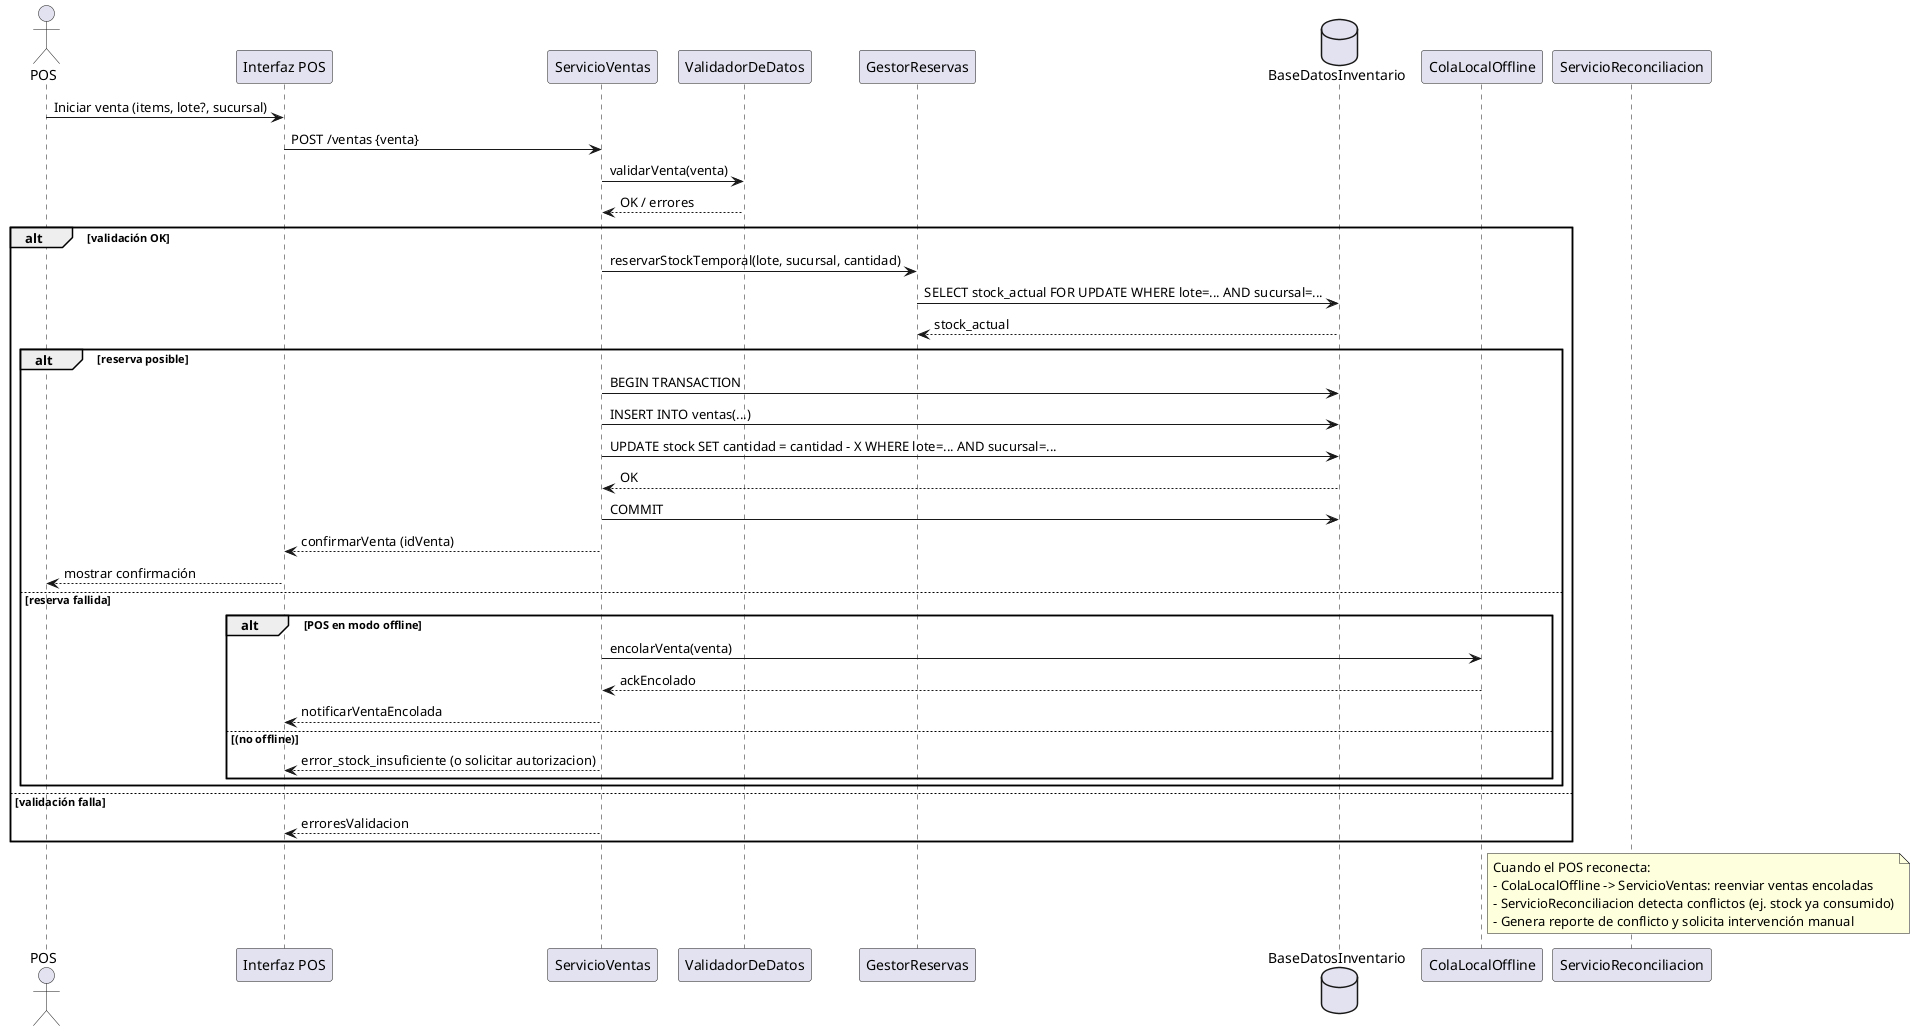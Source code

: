 @startuml
actor "POS" as POS
participant "Interfaz POS" as UI
participant "ServicioVentas" as Servicio
participant "ValidadorDeDatos" as Validador
participant "GestorReservas" as Reservas
database "BaseDatosInventario" as BD
participant "ColaLocalOffline" as ColaOffline
participant "ServicioReconciliacion" as Reconciliacion

POS -> UI: Iniciar venta (items, lote?, sucursal)
UI -> Servicio: POST /ventas {venta}
Servicio -> Validador: validarVenta(venta)
Validador --> Servicio: OK / errores
alt validación OK
  Servicio -> Reservas: reservarStockTemporal(lote, sucursal, cantidad)
  Reservas -> BD: SELECT stock_actual FOR UPDATE WHERE lote=... AND sucursal=...
  BD --> Reservas: stock_actual
  alt reserva posible
    Servicio -> BD: BEGIN TRANSACTION
    Servicio -> BD: INSERT INTO ventas(...)
    Servicio -> BD: UPDATE stock SET cantidad = cantidad - X WHERE lote=... AND sucursal=...
    BD --> Servicio: OK
    Servicio -> BD: COMMIT
    Servicio --> UI: confirmarVenta (idVenta)
    UI --> POS: mostrar confirmación
  else reserva fallida
    alt POS en modo offline
      Servicio -> ColaOffline: encolarVenta(venta)
      ColaOffline --> Servicio: ackEncolado
      Servicio --> UI: notificarVentaEncolada
    else (no offline)
      Servicio --> UI: error_stock_insuficiente (o solicitar autorizacion)
    end
  end
else validación falla
  Servicio --> UI: erroresValidacion
end

' --- Sincronización offline ---
note right of ColaOffline
  Cuando el POS reconecta:
  - ColaLocalOffline -> ServicioVentas: reenviar ventas encoladas
  - ServicioReconciliacion detecta conflictos (ej. stock ya consumido)
  - Genera reporte de conflicto y solicita intervención manual
end note
@enduml
